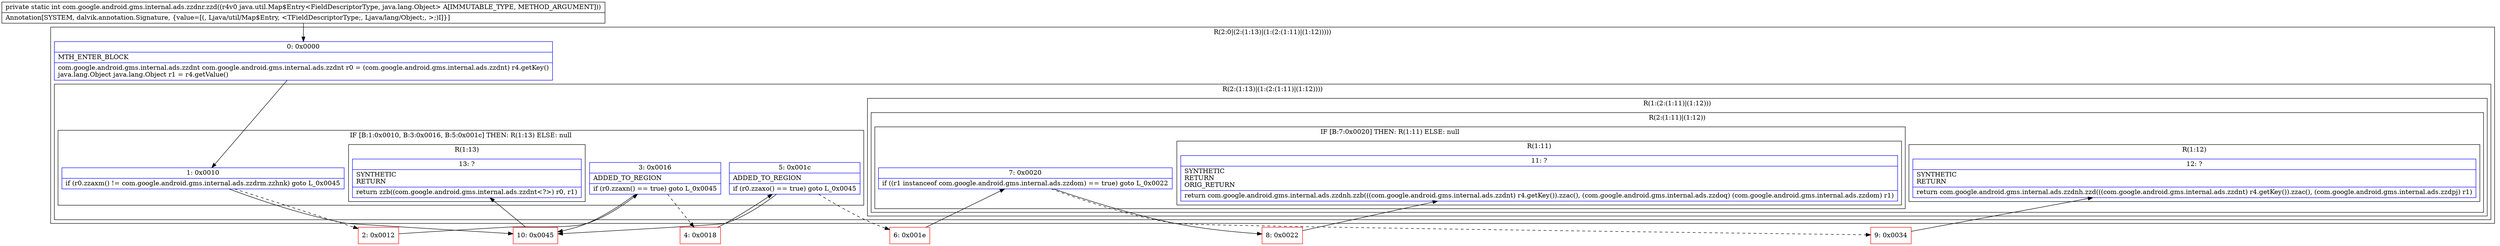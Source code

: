 digraph "CFG forcom.google.android.gms.internal.ads.zzdnr.zzd(Ljava\/util\/Map$Entry;)I" {
subgraph cluster_Region_1865688760 {
label = "R(2:0|(2:(1:13)|(1:(2:(1:11)|(1:12)))))";
node [shape=record,color=blue];
Node_0 [shape=record,label="{0\:\ 0x0000|MTH_ENTER_BLOCK\l|com.google.android.gms.internal.ads.zzdnt com.google.android.gms.internal.ads.zzdnt r0 = (com.google.android.gms.internal.ads.zzdnt) r4.getKey()\ljava.lang.Object java.lang.Object r1 = r4.getValue()\l}"];
subgraph cluster_Region_129139016 {
label = "R(2:(1:13)|(1:(2:(1:11)|(1:12))))";
node [shape=record,color=blue];
subgraph cluster_IfRegion_80010981 {
label = "IF [B:1:0x0010, B:3:0x0016, B:5:0x001c] THEN: R(1:13) ELSE: null";
node [shape=record,color=blue];
Node_1 [shape=record,label="{1\:\ 0x0010|if (r0.zzaxm() != com.google.android.gms.internal.ads.zzdrm.zzhnk) goto L_0x0045\l}"];
Node_3 [shape=record,label="{3\:\ 0x0016|ADDED_TO_REGION\l|if (r0.zzaxn() == true) goto L_0x0045\l}"];
Node_5 [shape=record,label="{5\:\ 0x001c|ADDED_TO_REGION\l|if (r0.zzaxo() == true) goto L_0x0045\l}"];
subgraph cluster_Region_956684252 {
label = "R(1:13)";
node [shape=record,color=blue];
Node_13 [shape=record,label="{13\:\ ?|SYNTHETIC\lRETURN\l|return zzb((com.google.android.gms.internal.ads.zzdnt\<?\>) r0, r1)\l}"];
}
}
subgraph cluster_Region_126000418 {
label = "R(1:(2:(1:11)|(1:12)))";
node [shape=record,color=blue];
subgraph cluster_Region_1149353714 {
label = "R(2:(1:11)|(1:12))";
node [shape=record,color=blue];
subgraph cluster_IfRegion_255934353 {
label = "IF [B:7:0x0020] THEN: R(1:11) ELSE: null";
node [shape=record,color=blue];
Node_7 [shape=record,label="{7\:\ 0x0020|if ((r1 instanceof com.google.android.gms.internal.ads.zzdom) == true) goto L_0x0022\l}"];
subgraph cluster_Region_1099880743 {
label = "R(1:11)";
node [shape=record,color=blue];
Node_11 [shape=record,label="{11\:\ ?|SYNTHETIC\lRETURN\lORIG_RETURN\l|return com.google.android.gms.internal.ads.zzdnh.zzb(((com.google.android.gms.internal.ads.zzdnt) r4.getKey()).zzac(), (com.google.android.gms.internal.ads.zzdoq) (com.google.android.gms.internal.ads.zzdom) r1)\l}"];
}
}
subgraph cluster_Region_1662977029 {
label = "R(1:12)";
node [shape=record,color=blue];
Node_12 [shape=record,label="{12\:\ ?|SYNTHETIC\lRETURN\l|return com.google.android.gms.internal.ads.zzdnh.zzd(((com.google.android.gms.internal.ads.zzdnt) r4.getKey()).zzac(), (com.google.android.gms.internal.ads.zzdpj) r1)\l}"];
}
}
}
}
}
Node_2 [shape=record,color=red,label="{2\:\ 0x0012}"];
Node_4 [shape=record,color=red,label="{4\:\ 0x0018}"];
Node_6 [shape=record,color=red,label="{6\:\ 0x001e}"];
Node_8 [shape=record,color=red,label="{8\:\ 0x0022}"];
Node_9 [shape=record,color=red,label="{9\:\ 0x0034}"];
Node_10 [shape=record,color=red,label="{10\:\ 0x0045}"];
MethodNode[shape=record,label="{private static int com.google.android.gms.internal.ads.zzdnr.zzd((r4v0 java.util.Map$Entry\<FieldDescriptorType, java.lang.Object\> A[IMMUTABLE_TYPE, METHOD_ARGUMENT]))  | Annotation[SYSTEM, dalvik.annotation.Signature, \{value=[(, Ljava\/util\/Map$Entry, \<TFieldDescriptorType;, Ljava\/lang\/Object;, \>;)I]\}]\l}"];
MethodNode -> Node_0;
Node_0 -> Node_1;
Node_1 -> Node_2[style=dashed];
Node_1 -> Node_10;
Node_3 -> Node_4[style=dashed];
Node_3 -> Node_10;
Node_5 -> Node_6[style=dashed];
Node_5 -> Node_10;
Node_7 -> Node_8;
Node_7 -> Node_9[style=dashed];
Node_2 -> Node_3;
Node_4 -> Node_5;
Node_6 -> Node_7;
Node_8 -> Node_11;
Node_9 -> Node_12;
Node_10 -> Node_13;
}

